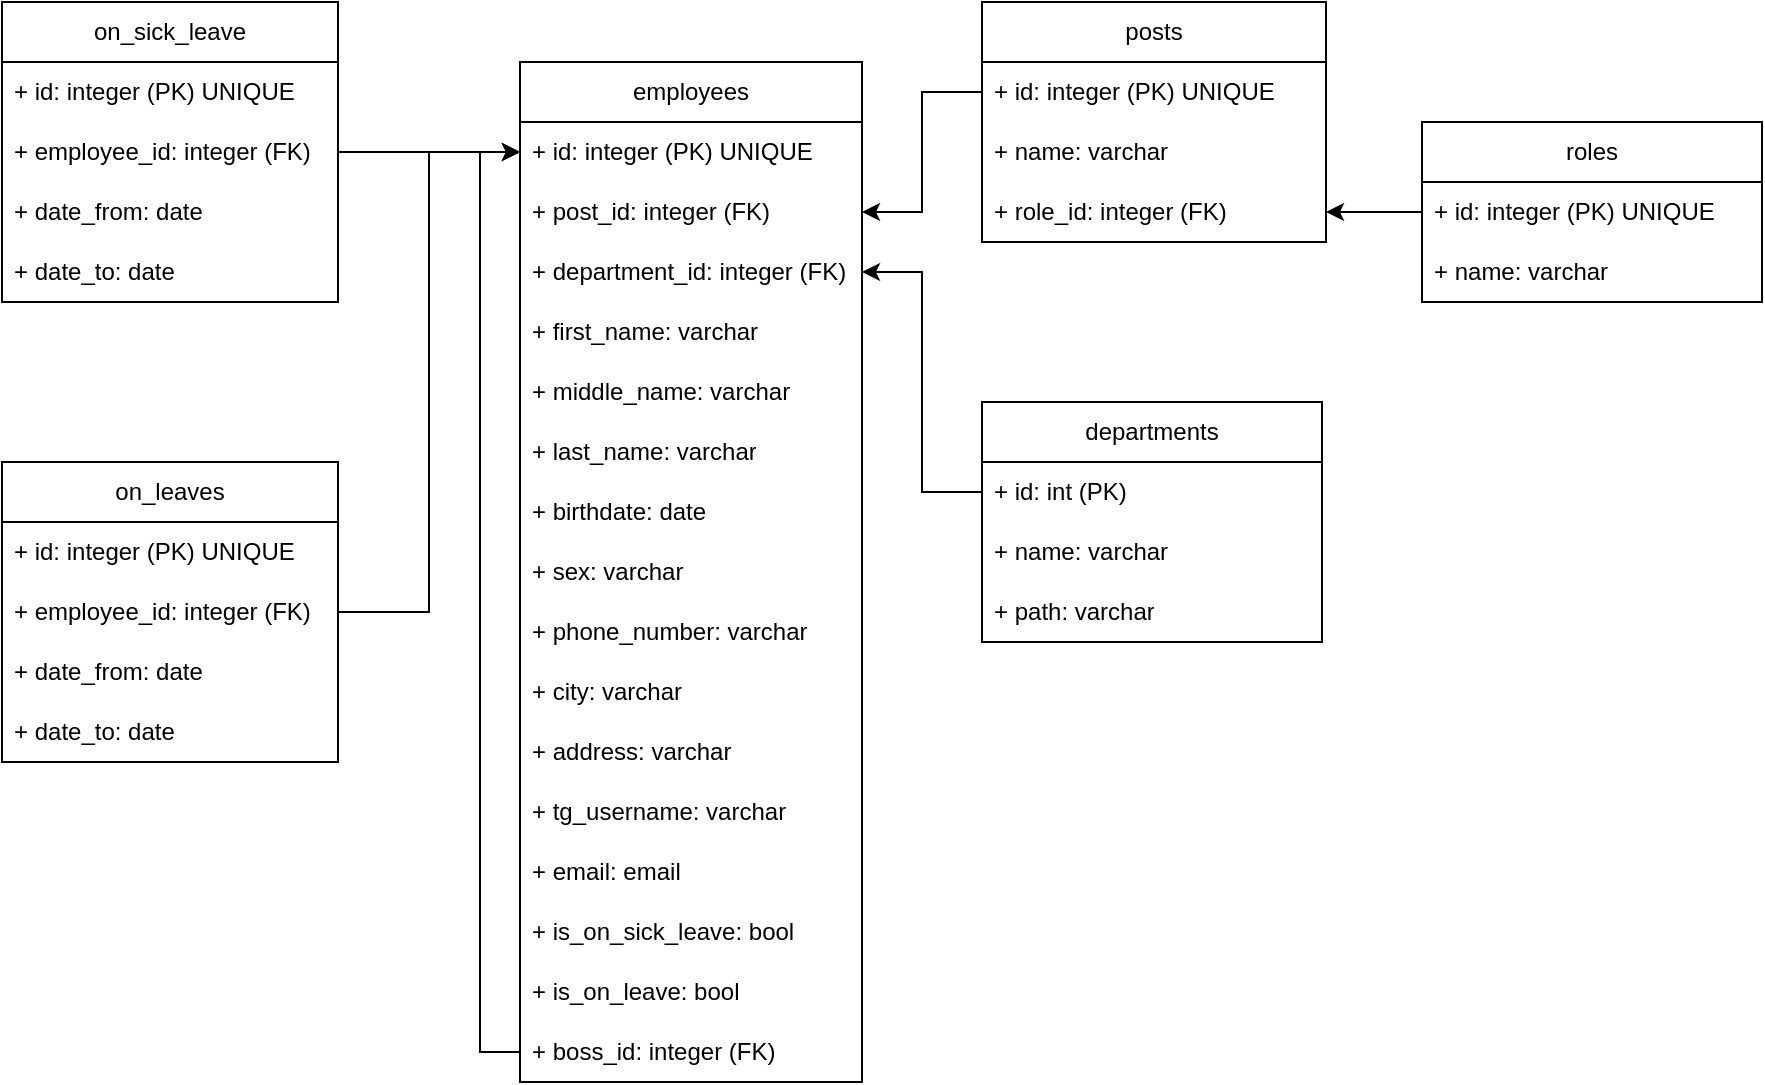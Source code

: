<mxfile version="24.5.3" type="device">
  <diagram name="Страница — 1" id="hVLYIzXhL_AbBxCYP6Br">
    <mxGraphModel dx="3195" dy="356" grid="0" gridSize="10" guides="1" tooltips="1" connect="1" arrows="1" fold="1" page="1" pageScale="1" pageWidth="1169" pageHeight="827" math="0" shadow="0">
      <root>
        <mxCell id="0" />
        <mxCell id="1" parent="0" />
        <mxCell id="fmOP2tGpgwe-xgpvxN7F-2" value="employees" style="swimlane;fontStyle=0;childLayout=stackLayout;horizontal=1;startSize=30;horizontalStack=0;resizeParent=1;resizeParentMax=0;resizeLast=0;collapsible=1;marginBottom=0;whiteSpace=wrap;html=1;" parent="1" vertex="1">
          <mxGeometry x="-765" y="1001" width="171" height="510" as="geometry" />
        </mxCell>
        <mxCell id="fmOP2tGpgwe-xgpvxN7F-3" value="+ id: integer (PK) UNIQUE" style="text;strokeColor=none;fillColor=none;align=left;verticalAlign=middle;spacingLeft=4;spacingRight=4;overflow=hidden;points=[[0,0.5],[1,0.5]];portConstraint=eastwest;rotatable=0;whiteSpace=wrap;html=1;" parent="fmOP2tGpgwe-xgpvxN7F-2" vertex="1">
          <mxGeometry y="30" width="171" height="30" as="geometry" />
        </mxCell>
        <mxCell id="fmOP2tGpgwe-xgpvxN7F-36" value="+ post_id: integer (FK)" style="text;strokeColor=none;fillColor=none;align=left;verticalAlign=middle;spacingLeft=4;spacingRight=4;overflow=hidden;points=[[0,0.5],[1,0.5]];portConstraint=eastwest;rotatable=0;whiteSpace=wrap;html=1;" parent="fmOP2tGpgwe-xgpvxN7F-2" vertex="1">
          <mxGeometry y="60" width="171" height="30" as="geometry" />
        </mxCell>
        <mxCell id="fmOP2tGpgwe-xgpvxN7F-50" value="&lt;span style=&quot;text-align: center;&quot;&gt;+ department&lt;/span&gt;_id: integer (FK)" style="text;strokeColor=none;fillColor=none;align=left;verticalAlign=middle;spacingLeft=4;spacingRight=4;overflow=hidden;points=[[0,0.5],[1,0.5]];portConstraint=eastwest;rotatable=0;whiteSpace=wrap;html=1;" parent="fmOP2tGpgwe-xgpvxN7F-2" vertex="1">
          <mxGeometry y="90" width="171" height="30" as="geometry" />
        </mxCell>
        <mxCell id="fmOP2tGpgwe-xgpvxN7F-4" value="+ first_name: varchar" style="text;strokeColor=none;fillColor=none;align=left;verticalAlign=middle;spacingLeft=4;spacingRight=4;overflow=hidden;points=[[0,0.5],[1,0.5]];portConstraint=eastwest;rotatable=0;whiteSpace=wrap;html=1;" parent="fmOP2tGpgwe-xgpvxN7F-2" vertex="1">
          <mxGeometry y="120" width="171" height="30" as="geometry" />
        </mxCell>
        <mxCell id="fmOP2tGpgwe-xgpvxN7F-8" value="+ middle_name: varchar" style="text;strokeColor=none;fillColor=none;align=left;verticalAlign=middle;spacingLeft=4;spacingRight=4;overflow=hidden;points=[[0,0.5],[1,0.5]];portConstraint=eastwest;rotatable=0;whiteSpace=wrap;html=1;" parent="fmOP2tGpgwe-xgpvxN7F-2" vertex="1">
          <mxGeometry y="150" width="171" height="30" as="geometry" />
        </mxCell>
        <mxCell id="fmOP2tGpgwe-xgpvxN7F-7" value="+ last_name: varchar" style="text;strokeColor=none;fillColor=none;align=left;verticalAlign=middle;spacingLeft=4;spacingRight=4;overflow=hidden;points=[[0,0.5],[1,0.5]];portConstraint=eastwest;rotatable=0;whiteSpace=wrap;html=1;" parent="fmOP2tGpgwe-xgpvxN7F-2" vertex="1">
          <mxGeometry y="180" width="171" height="30" as="geometry" />
        </mxCell>
        <mxCell id="fmOP2tGpgwe-xgpvxN7F-9" value="+ birthdate: date" style="text;strokeColor=none;fillColor=none;align=left;verticalAlign=middle;spacingLeft=4;spacingRight=4;overflow=hidden;points=[[0,0.5],[1,0.5]];portConstraint=eastwest;rotatable=0;whiteSpace=wrap;html=1;" parent="fmOP2tGpgwe-xgpvxN7F-2" vertex="1">
          <mxGeometry y="210" width="171" height="30" as="geometry" />
        </mxCell>
        <mxCell id="fmOP2tGpgwe-xgpvxN7F-20" value="+ sex: varchar" style="text;strokeColor=none;fillColor=none;align=left;verticalAlign=middle;spacingLeft=4;spacingRight=4;overflow=hidden;points=[[0,0.5],[1,0.5]];portConstraint=eastwest;rotatable=0;whiteSpace=wrap;html=1;" parent="fmOP2tGpgwe-xgpvxN7F-2" vertex="1">
          <mxGeometry y="240" width="171" height="30" as="geometry" />
        </mxCell>
        <mxCell id="fmOP2tGpgwe-xgpvxN7F-12" value="+ phone_number: varchar" style="text;strokeColor=none;fillColor=none;align=left;verticalAlign=middle;spacingLeft=4;spacingRight=4;overflow=hidden;points=[[0,0.5],[1,0.5]];portConstraint=eastwest;rotatable=0;whiteSpace=wrap;html=1;" parent="fmOP2tGpgwe-xgpvxN7F-2" vertex="1">
          <mxGeometry y="270" width="171" height="30" as="geometry" />
        </mxCell>
        <mxCell id="fmOP2tGpgwe-xgpvxN7F-13" value="+ city: varchar" style="text;strokeColor=none;fillColor=none;align=left;verticalAlign=middle;spacingLeft=4;spacingRight=4;overflow=hidden;points=[[0,0.5],[1,0.5]];portConstraint=eastwest;rotatable=0;whiteSpace=wrap;html=1;" parent="fmOP2tGpgwe-xgpvxN7F-2" vertex="1">
          <mxGeometry y="300" width="171" height="30" as="geometry" />
        </mxCell>
        <mxCell id="fmOP2tGpgwe-xgpvxN7F-14" value="+ address: varchar" style="text;strokeColor=none;fillColor=none;align=left;verticalAlign=middle;spacingLeft=4;spacingRight=4;overflow=hidden;points=[[0,0.5],[1,0.5]];portConstraint=eastwest;rotatable=0;whiteSpace=wrap;html=1;" parent="fmOP2tGpgwe-xgpvxN7F-2" vertex="1">
          <mxGeometry y="330" width="171" height="30" as="geometry" />
        </mxCell>
        <mxCell id="fmOP2tGpgwe-xgpvxN7F-15" value="+ tg_username: varchar" style="text;strokeColor=none;fillColor=none;align=left;verticalAlign=middle;spacingLeft=4;spacingRight=4;overflow=hidden;points=[[0,0.5],[1,0.5]];portConstraint=eastwest;rotatable=0;whiteSpace=wrap;html=1;" parent="fmOP2tGpgwe-xgpvxN7F-2" vertex="1">
          <mxGeometry y="360" width="171" height="30" as="geometry" />
        </mxCell>
        <mxCell id="fmOP2tGpgwe-xgpvxN7F-16" value="+ email: email" style="text;strokeColor=none;fillColor=none;align=left;verticalAlign=middle;spacingLeft=4;spacingRight=4;overflow=hidden;points=[[0,0.5],[1,0.5]];portConstraint=eastwest;rotatable=0;whiteSpace=wrap;html=1;" parent="fmOP2tGpgwe-xgpvxN7F-2" vertex="1">
          <mxGeometry y="390" width="171" height="30" as="geometry" />
        </mxCell>
        <mxCell id="fmOP2tGpgwe-xgpvxN7F-17" value="+ is_on_sick_leave: bool" style="text;strokeColor=none;fillColor=none;align=left;verticalAlign=middle;spacingLeft=4;spacingRight=4;overflow=hidden;points=[[0,0.5],[1,0.5]];portConstraint=eastwest;rotatable=0;whiteSpace=wrap;html=1;" parent="fmOP2tGpgwe-xgpvxN7F-2" vertex="1">
          <mxGeometry y="420" width="171" height="30" as="geometry" />
        </mxCell>
        <mxCell id="fmOP2tGpgwe-xgpvxN7F-53" value="+ is_on_leave: bool" style="text;strokeColor=none;fillColor=none;align=left;verticalAlign=middle;spacingLeft=4;spacingRight=4;overflow=hidden;points=[[0,0.5],[1,0.5]];portConstraint=eastwest;rotatable=0;whiteSpace=wrap;html=1;" parent="fmOP2tGpgwe-xgpvxN7F-2" vertex="1">
          <mxGeometry y="450" width="171" height="30" as="geometry" />
        </mxCell>
        <mxCell id="g1QGNBopC8x5ZGNIRTyk-13" style="edgeStyle=orthogonalEdgeStyle;rounded=0;orthogonalLoop=1;jettySize=auto;html=1;exitX=0;exitY=0.5;exitDx=0;exitDy=0;entryX=0;entryY=0.5;entryDx=0;entryDy=0;" parent="fmOP2tGpgwe-xgpvxN7F-2" source="g1QGNBopC8x5ZGNIRTyk-1" target="fmOP2tGpgwe-xgpvxN7F-3" edge="1">
          <mxGeometry relative="1" as="geometry">
            <Array as="points">
              <mxPoint x="-20" y="495" />
              <mxPoint x="-20" y="45" />
            </Array>
          </mxGeometry>
        </mxCell>
        <mxCell id="g1QGNBopC8x5ZGNIRTyk-1" value="+ boss_id: integer (FK)" style="text;strokeColor=none;fillColor=none;align=left;verticalAlign=middle;spacingLeft=4;spacingRight=4;overflow=hidden;points=[[0,0.5],[1,0.5]];portConstraint=eastwest;rotatable=0;whiteSpace=wrap;html=1;" parent="fmOP2tGpgwe-xgpvxN7F-2" vertex="1">
          <mxGeometry y="480" width="171" height="30" as="geometry" />
        </mxCell>
        <mxCell id="fmOP2tGpgwe-xgpvxN7F-21" value="roles" style="swimlane;fontStyle=0;childLayout=stackLayout;horizontal=1;startSize=30;horizontalStack=0;resizeParent=1;resizeParentMax=0;resizeLast=0;collapsible=1;marginBottom=0;whiteSpace=wrap;html=1;" parent="1" vertex="1">
          <mxGeometry x="-314" y="1031" width="170" height="90" as="geometry" />
        </mxCell>
        <mxCell id="fmOP2tGpgwe-xgpvxN7F-22" value="+ id: integer (PK) UNIQUE" style="text;strokeColor=none;fillColor=none;align=left;verticalAlign=middle;spacingLeft=4;spacingRight=4;overflow=hidden;points=[[0,0.5],[1,0.5]];portConstraint=eastwest;rotatable=0;whiteSpace=wrap;html=1;" parent="fmOP2tGpgwe-xgpvxN7F-21" vertex="1">
          <mxGeometry y="30" width="170" height="30" as="geometry" />
        </mxCell>
        <mxCell id="fmOP2tGpgwe-xgpvxN7F-23" value="+ name: varchar" style="text;strokeColor=none;fillColor=none;align=left;verticalAlign=middle;spacingLeft=4;spacingRight=4;overflow=hidden;points=[[0,0.5],[1,0.5]];portConstraint=eastwest;rotatable=0;whiteSpace=wrap;html=1;" parent="fmOP2tGpgwe-xgpvxN7F-21" vertex="1">
          <mxGeometry y="60" width="170" height="30" as="geometry" />
        </mxCell>
        <mxCell id="fmOP2tGpgwe-xgpvxN7F-38" value="posts" style="swimlane;fontStyle=0;childLayout=stackLayout;horizontal=1;startSize=30;horizontalStack=0;resizeParent=1;resizeParentMax=0;resizeLast=0;collapsible=1;marginBottom=0;whiteSpace=wrap;html=1;" parent="1" vertex="1">
          <mxGeometry x="-534" y="971" width="172" height="120" as="geometry" />
        </mxCell>
        <mxCell id="fmOP2tGpgwe-xgpvxN7F-39" value="+ id: integer (PK) UNIQUE" style="text;strokeColor=none;fillColor=none;align=left;verticalAlign=middle;spacingLeft=4;spacingRight=4;overflow=hidden;points=[[0,0.5],[1,0.5]];portConstraint=eastwest;rotatable=0;whiteSpace=wrap;html=1;" parent="fmOP2tGpgwe-xgpvxN7F-38" vertex="1">
          <mxGeometry y="30" width="172" height="30" as="geometry" />
        </mxCell>
        <mxCell id="fmOP2tGpgwe-xgpvxN7F-40" value="+ name: varchar" style="text;strokeColor=none;fillColor=none;align=left;verticalAlign=middle;spacingLeft=4;spacingRight=4;overflow=hidden;points=[[0,0.5],[1,0.5]];portConstraint=eastwest;rotatable=0;whiteSpace=wrap;html=1;" parent="fmOP2tGpgwe-xgpvxN7F-38" vertex="1">
          <mxGeometry y="60" width="172" height="30" as="geometry" />
        </mxCell>
        <mxCell id="fmOP2tGpgwe-xgpvxN7F-41" value="+ role_id: integer (FK)" style="text;strokeColor=none;fillColor=none;align=left;verticalAlign=middle;spacingLeft=4;spacingRight=4;overflow=hidden;points=[[0,0.5],[1,0.5]];portConstraint=eastwest;rotatable=0;whiteSpace=wrap;html=1;" parent="fmOP2tGpgwe-xgpvxN7F-38" vertex="1">
          <mxGeometry y="90" width="172" height="30" as="geometry" />
        </mxCell>
        <mxCell id="fmOP2tGpgwe-xgpvxN7F-44" style="edgeStyle=orthogonalEdgeStyle;rounded=0;orthogonalLoop=1;jettySize=auto;html=1;exitX=0;exitY=0.5;exitDx=0;exitDy=0;entryX=1;entryY=0.5;entryDx=0;entryDy=0;" parent="1" source="fmOP2tGpgwe-xgpvxN7F-22" target="fmOP2tGpgwe-xgpvxN7F-41" edge="1">
          <mxGeometry relative="1" as="geometry" />
        </mxCell>
        <mxCell id="fmOP2tGpgwe-xgpvxN7F-45" value="departments" style="swimlane;fontStyle=0;childLayout=stackLayout;horizontal=1;startSize=30;horizontalStack=0;resizeParent=1;resizeParentMax=0;resizeLast=0;collapsible=1;marginBottom=0;whiteSpace=wrap;html=1;" parent="1" vertex="1">
          <mxGeometry x="-534" y="1171" width="170" height="120" as="geometry" />
        </mxCell>
        <mxCell id="fmOP2tGpgwe-xgpvxN7F-46" value="+ id: int (PK)" style="text;strokeColor=none;fillColor=none;align=left;verticalAlign=middle;spacingLeft=4;spacingRight=4;overflow=hidden;points=[[0,0.5],[1,0.5]];portConstraint=eastwest;rotatable=0;whiteSpace=wrap;html=1;" parent="fmOP2tGpgwe-xgpvxN7F-45" vertex="1">
          <mxGeometry y="30" width="170" height="30" as="geometry" />
        </mxCell>
        <mxCell id="fmOP2tGpgwe-xgpvxN7F-47" value="+ name: varchar" style="text;strokeColor=none;fillColor=none;align=left;verticalAlign=middle;spacingLeft=4;spacingRight=4;overflow=hidden;points=[[0,0.5],[1,0.5]];portConstraint=eastwest;rotatable=0;whiteSpace=wrap;html=1;" parent="fmOP2tGpgwe-xgpvxN7F-45" vertex="1">
          <mxGeometry y="60" width="170" height="30" as="geometry" />
        </mxCell>
        <mxCell id="fmOP2tGpgwe-xgpvxN7F-49" value="+ path: varchar" style="text;strokeColor=none;fillColor=none;align=left;verticalAlign=middle;spacingLeft=4;spacingRight=4;overflow=hidden;points=[[0,0.5],[1,0.5]];portConstraint=eastwest;rotatable=0;whiteSpace=wrap;html=1;" parent="fmOP2tGpgwe-xgpvxN7F-45" vertex="1">
          <mxGeometry y="90" width="170" height="30" as="geometry" />
        </mxCell>
        <mxCell id="fmOP2tGpgwe-xgpvxN7F-56" value="&lt;span style=&quot;text-align: left;&quot;&gt;on_sick_leave&lt;/span&gt;" style="swimlane;fontStyle=0;childLayout=stackLayout;horizontal=1;startSize=30;horizontalStack=0;resizeParent=1;resizeParentMax=0;resizeLast=0;collapsible=1;marginBottom=0;whiteSpace=wrap;html=1;" parent="1" vertex="1">
          <mxGeometry x="-1024" y="971" width="168" height="150" as="geometry" />
        </mxCell>
        <mxCell id="fmOP2tGpgwe-xgpvxN7F-57" value="+ id: integer (PK) UNIQUE" style="text;strokeColor=none;fillColor=none;align=left;verticalAlign=middle;spacingLeft=4;spacingRight=4;overflow=hidden;points=[[0,0.5],[1,0.5]];portConstraint=eastwest;rotatable=0;whiteSpace=wrap;html=1;" parent="fmOP2tGpgwe-xgpvxN7F-56" vertex="1">
          <mxGeometry y="30" width="168" height="30" as="geometry" />
        </mxCell>
        <mxCell id="a7XCTEtsQs9K9PUOPrVy-1" value="+ employee_id: integer (FK)" style="text;strokeColor=none;fillColor=none;align=left;verticalAlign=middle;spacingLeft=4;spacingRight=4;overflow=hidden;points=[[0,0.5],[1,0.5]];portConstraint=eastwest;rotatable=0;whiteSpace=wrap;html=1;" parent="fmOP2tGpgwe-xgpvxN7F-56" vertex="1">
          <mxGeometry y="60" width="168" height="30" as="geometry" />
        </mxCell>
        <mxCell id="fmOP2tGpgwe-xgpvxN7F-58" value="+ date_from: date" style="text;strokeColor=none;fillColor=none;align=left;verticalAlign=middle;spacingLeft=4;spacingRight=4;overflow=hidden;points=[[0,0.5],[1,0.5]];portConstraint=eastwest;rotatable=0;whiteSpace=wrap;html=1;" parent="fmOP2tGpgwe-xgpvxN7F-56" vertex="1">
          <mxGeometry y="90" width="168" height="30" as="geometry" />
        </mxCell>
        <mxCell id="fmOP2tGpgwe-xgpvxN7F-59" value="+ date_to: date" style="text;strokeColor=none;fillColor=none;align=left;verticalAlign=middle;spacingLeft=4;spacingRight=4;overflow=hidden;points=[[0,0.5],[1,0.5]];portConstraint=eastwest;rotatable=0;whiteSpace=wrap;html=1;" parent="fmOP2tGpgwe-xgpvxN7F-56" vertex="1">
          <mxGeometry y="120" width="168" height="30" as="geometry" />
        </mxCell>
        <mxCell id="fmOP2tGpgwe-xgpvxN7F-60" value="&lt;span style=&quot;text-align: left;&quot;&gt;on_leaves&lt;/span&gt;" style="swimlane;fontStyle=0;childLayout=stackLayout;horizontal=1;startSize=30;horizontalStack=0;resizeParent=1;resizeParentMax=0;resizeLast=0;collapsible=1;marginBottom=0;whiteSpace=wrap;html=1;" parent="1" vertex="1">
          <mxGeometry x="-1024" y="1201" width="168" height="150" as="geometry" />
        </mxCell>
        <mxCell id="fmOP2tGpgwe-xgpvxN7F-61" value="+ id: integer (PK) UNIQUE" style="text;strokeColor=none;fillColor=none;align=left;verticalAlign=middle;spacingLeft=4;spacingRight=4;overflow=hidden;points=[[0,0.5],[1,0.5]];portConstraint=eastwest;rotatable=0;whiteSpace=wrap;html=1;" parent="fmOP2tGpgwe-xgpvxN7F-60" vertex="1">
          <mxGeometry y="30" width="168" height="30" as="geometry" />
        </mxCell>
        <mxCell id="a7XCTEtsQs9K9PUOPrVy-6" value="+ employee_id: integer (FK)" style="text;strokeColor=none;fillColor=none;align=left;verticalAlign=middle;spacingLeft=4;spacingRight=4;overflow=hidden;points=[[0,0.5],[1,0.5]];portConstraint=eastwest;rotatable=0;whiteSpace=wrap;html=1;" parent="fmOP2tGpgwe-xgpvxN7F-60" vertex="1">
          <mxGeometry y="60" width="168" height="30" as="geometry" />
        </mxCell>
        <mxCell id="fmOP2tGpgwe-xgpvxN7F-63" value="+ date_from: date" style="text;strokeColor=none;fillColor=none;align=left;verticalAlign=middle;spacingLeft=4;spacingRight=4;overflow=hidden;points=[[0,0.5],[1,0.5]];portConstraint=eastwest;rotatable=0;whiteSpace=wrap;html=1;" parent="fmOP2tGpgwe-xgpvxN7F-60" vertex="1">
          <mxGeometry y="90" width="168" height="30" as="geometry" />
        </mxCell>
        <mxCell id="fmOP2tGpgwe-xgpvxN7F-62" value="+ date_to: date" style="text;strokeColor=none;fillColor=none;align=left;verticalAlign=middle;spacingLeft=4;spacingRight=4;overflow=hidden;points=[[0,0.5],[1,0.5]];portConstraint=eastwest;rotatable=0;whiteSpace=wrap;html=1;" parent="fmOP2tGpgwe-xgpvxN7F-60" vertex="1">
          <mxGeometry y="120" width="168" height="30" as="geometry" />
        </mxCell>
        <mxCell id="a7XCTEtsQs9K9PUOPrVy-7" style="edgeStyle=orthogonalEdgeStyle;rounded=0;orthogonalLoop=1;jettySize=auto;html=1;entryX=0;entryY=0.5;entryDx=0;entryDy=0;" parent="1" source="a7XCTEtsQs9K9PUOPrVy-1" target="fmOP2tGpgwe-xgpvxN7F-3" edge="1">
          <mxGeometry relative="1" as="geometry" />
        </mxCell>
        <mxCell id="a7XCTEtsQs9K9PUOPrVy-8" style="edgeStyle=orthogonalEdgeStyle;rounded=0;orthogonalLoop=1;jettySize=auto;html=1;entryX=0;entryY=0.5;entryDx=0;entryDy=0;" parent="1" source="a7XCTEtsQs9K9PUOPrVy-6" target="fmOP2tGpgwe-xgpvxN7F-3" edge="1">
          <mxGeometry relative="1" as="geometry" />
        </mxCell>
        <mxCell id="a7XCTEtsQs9K9PUOPrVy-10" style="edgeStyle=orthogonalEdgeStyle;rounded=0;orthogonalLoop=1;jettySize=auto;html=1;entryX=1;entryY=0.5;entryDx=0;entryDy=0;" parent="1" source="fmOP2tGpgwe-xgpvxN7F-46" target="fmOP2tGpgwe-xgpvxN7F-50" edge="1">
          <mxGeometry relative="1" as="geometry" />
        </mxCell>
        <mxCell id="a7XCTEtsQs9K9PUOPrVy-13" style="edgeStyle=orthogonalEdgeStyle;rounded=0;orthogonalLoop=1;jettySize=auto;html=1;entryX=1;entryY=0.5;entryDx=0;entryDy=0;" parent="1" source="fmOP2tGpgwe-xgpvxN7F-39" target="fmOP2tGpgwe-xgpvxN7F-36" edge="1">
          <mxGeometry relative="1" as="geometry" />
        </mxCell>
      </root>
    </mxGraphModel>
  </diagram>
</mxfile>
